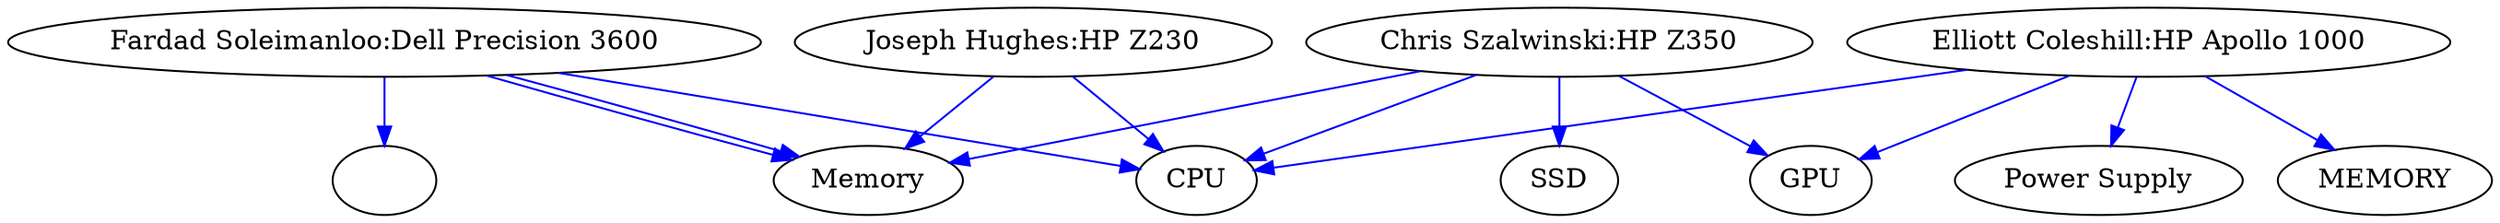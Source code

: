 digraph taskGraph {
"Fardad Soleimanloo:Dell Precision 3600" -> "CPU" [color=blue];
"Fardad Soleimanloo:Dell Precision 3600" -> "Memory" [color=blue];
"Fardad Soleimanloo:Dell Precision 3600" -> "Memory" [color=blue];
"Fardad Soleimanloo:Dell Precision 3600" -> "" [color=blue];
"Joseph Hughes:HP Z230" -> "CPU" [color=blue];
"Joseph Hughes:HP Z230" -> "Memory" [color=blue];
"Chris Szalwinski:HP Z350" -> "CPU" [color=blue];
"Chris Szalwinski:HP Z350" -> "Memory" [color=blue];
"Chris Szalwinski:HP Z350" -> "SSD" [color=blue];
"Chris Szalwinski:HP Z350" -> "GPU" [color=blue];
"Elliott Coleshill:HP Apollo 1000" -> "CPU" [color=blue];
"Elliott Coleshill:HP Apollo 1000" -> "MEMORY" [color=blue];
"Elliott Coleshill:HP Apollo 1000" -> "Power Supply" [color=blue];
"Elliott Coleshill:HP Apollo 1000" -> "GPU" [color=blue];
}
